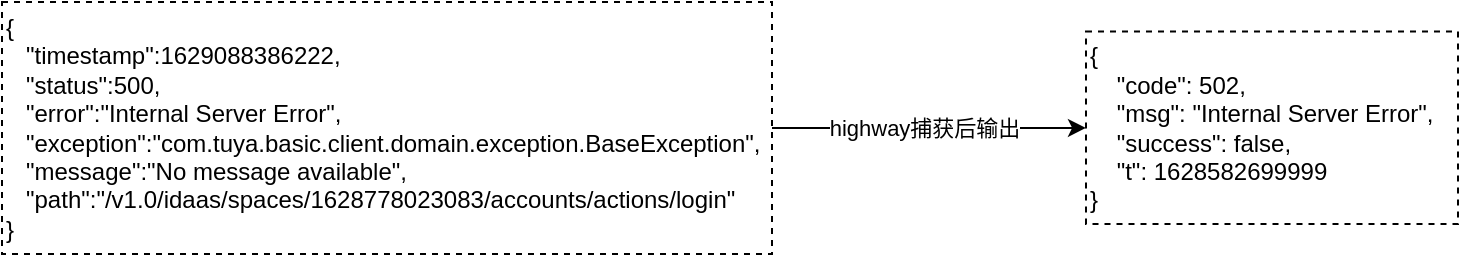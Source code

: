 <mxfile version="14.9.6" type="github">
  <diagram id="3FfFOJCZl11-B_zmlOlF" name="第 1 页">
    <mxGraphModel dx="946" dy="569" grid="0" gridSize="10" guides="1" tooltips="1" connect="1" arrows="1" fold="1" page="1" pageScale="1" pageWidth="827" pageHeight="1169" math="0" shadow="0">
      <root>
        <mxCell id="0" />
        <mxCell id="1" parent="0" />
        <mxCell id="-CqHtqx3l0VWwSIiYw4T-3" style="edgeStyle=orthogonalEdgeStyle;rounded=0;orthogonalLoop=1;jettySize=auto;html=1;" edge="1" parent="1" source="-CqHtqx3l0VWwSIiYw4T-1" target="-CqHtqx3l0VWwSIiYw4T-2">
          <mxGeometry relative="1" as="geometry" />
        </mxCell>
        <mxCell id="-CqHtqx3l0VWwSIiYw4T-4" value="highway捕获后输出" style="edgeLabel;html=1;align=center;verticalAlign=middle;resizable=0;points=[];" vertex="1" connectable="0" parent="-CqHtqx3l0VWwSIiYw4T-3">
          <mxGeometry x="-0.429" y="4" relative="1" as="geometry">
            <mxPoint x="31" y="4" as="offset" />
          </mxGeometry>
        </mxCell>
        <mxCell id="-CqHtqx3l0VWwSIiYw4T-1" value="&lt;div&gt;{&lt;/div&gt;&lt;div&gt;&amp;nbsp; &amp;nbsp;&quot;timestamp&quot;:1629088386222,&lt;/div&gt;&lt;div&gt;&amp;nbsp; &amp;nbsp;&quot;status&quot;:500,&lt;/div&gt;&lt;div&gt;&amp;nbsp; &amp;nbsp;&quot;error&quot;:&quot;Internal Server Error&quot;,&lt;/div&gt;&lt;div&gt;&amp;nbsp; &amp;nbsp;&quot;exception&quot;:&quot;com.tuya.basic.client.domain.exception.BaseException&quot;,&lt;/div&gt;&lt;div&gt;&amp;nbsp; &amp;nbsp;&quot;message&quot;:&quot;No message available&quot;,&lt;/div&gt;&lt;div&gt;&amp;nbsp; &amp;nbsp;&quot;path&quot;:&quot;/v1.0/idaas/spaces/1628778023083/accounts/actions/login&quot;&lt;/div&gt;&lt;div&gt;}&lt;/div&gt;" style="text;html=1;fillColor=none;align=left;verticalAlign=middle;whiteSpace=wrap;rounded=0;strokeColor=#000000;dashed=1;" vertex="1" parent="1">
          <mxGeometry x="80" y="159" width="385" height="126" as="geometry" />
        </mxCell>
        <mxCell id="-CqHtqx3l0VWwSIiYw4T-2" value="&lt;div&gt;{&lt;/div&gt;&lt;div&gt;&amp;nbsp; &amp;nbsp; &quot;code&quot;: 502,&lt;/div&gt;&lt;div&gt;&amp;nbsp; &amp;nbsp; &quot;msg&quot;: &quot;Internal Server Error&quot;,&lt;/div&gt;&lt;div&gt;&amp;nbsp; &amp;nbsp; &quot;success&quot;: false,&lt;/div&gt;&lt;div&gt;&amp;nbsp; &amp;nbsp; &quot;t&quot;: 1628582699999&lt;/div&gt;&lt;div&gt;}&lt;/div&gt;" style="text;html=1;fillColor=none;align=left;verticalAlign=middle;whiteSpace=wrap;rounded=0;strokeColor=#000000;dashed=1;" vertex="1" parent="1">
          <mxGeometry x="622" y="173.75" width="186" height="96.25" as="geometry" />
        </mxCell>
      </root>
    </mxGraphModel>
  </diagram>
</mxfile>
